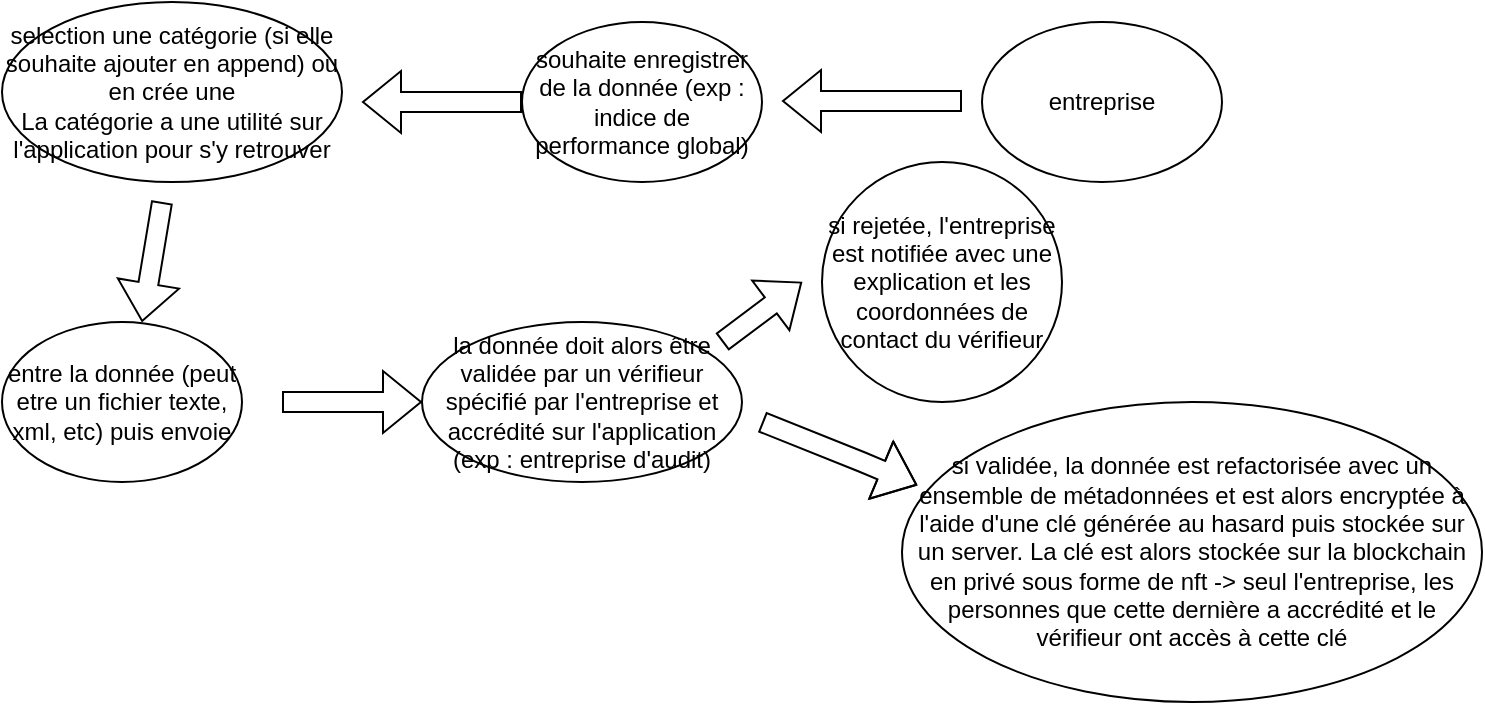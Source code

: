 <mxfile version="27.0.5">
  <diagram name="Page-1" id="X9Ge4oZA_UkVIi6yfmRD">
    <mxGraphModel dx="786" dy="417" grid="1" gridSize="10" guides="1" tooltips="1" connect="1" arrows="1" fold="1" page="1" pageScale="1" pageWidth="827" pageHeight="1169" math="0" shadow="0">
      <root>
        <mxCell id="0" />
        <mxCell id="1" parent="0" />
        <mxCell id="aIzoLomIcetMJ4DEpjG2-3" value="souhaite enregistrer de la donnée (exp : indice de performance global)" style="ellipse;whiteSpace=wrap;html=1;" vertex="1" parent="1">
          <mxGeometry x="320" y="30" width="120" height="80" as="geometry" />
        </mxCell>
        <mxCell id="aIzoLomIcetMJ4DEpjG2-4" value="entreprise" style="ellipse;whiteSpace=wrap;html=1;" vertex="1" parent="1">
          <mxGeometry x="550" y="30" width="120" height="80" as="geometry" />
        </mxCell>
        <mxCell id="aIzoLomIcetMJ4DEpjG2-5" value="" style="shape=flexArrow;endArrow=classic;html=1;rounded=0;" edge="1" parent="1">
          <mxGeometry width="50" height="50" relative="1" as="geometry">
            <mxPoint x="540" y="69.5" as="sourcePoint" />
            <mxPoint x="450" y="69.5" as="targetPoint" />
          </mxGeometry>
        </mxCell>
        <mxCell id="aIzoLomIcetMJ4DEpjG2-6" value="la donnée doit alors être validée par un vérifieur spécifié par l&#39;entreprise et accrédité sur l&#39;application (exp : entreprise d&#39;audit)" style="ellipse;whiteSpace=wrap;html=1;" vertex="1" parent="1">
          <mxGeometry x="270" y="180" width="160" height="80" as="geometry" />
        </mxCell>
        <mxCell id="aIzoLomIcetMJ4DEpjG2-7" value="si validée, la donnée est refactorisée avec un ensemble de métadonnées et est alors encryptée à l&#39;aide d&#39;une clé générée au hasard puis stockée sur un server. La clé est alors stockée sur la blockchain en privé sous forme de nft -&amp;gt; seul l&#39;entreprise, les personnes que cette dernière a accrédité et le vérifieur ont accès à cette clé" style="ellipse;whiteSpace=wrap;html=1;" vertex="1" parent="1">
          <mxGeometry x="510" y="220" width="290" height="150" as="geometry" />
        </mxCell>
        <mxCell id="aIzoLomIcetMJ4DEpjG2-8" value="" style="shape=flexArrow;endArrow=classic;html=1;rounded=0;exitX=0;exitY=0.5;exitDx=0;exitDy=0;" edge="1" parent="1" source="aIzoLomIcetMJ4DEpjG2-3">
          <mxGeometry width="50" height="50" relative="1" as="geometry">
            <mxPoint x="200" y="90" as="sourcePoint" />
            <mxPoint x="240" y="70" as="targetPoint" />
          </mxGeometry>
        </mxCell>
        <mxCell id="aIzoLomIcetMJ4DEpjG2-9" value="selection une catégorie (si elle souhaite ajouter en append) ou en crée une&lt;div&gt;La catégorie a une utilité sur l&#39;application pour s&#39;y retrouver&lt;/div&gt;" style="ellipse;whiteSpace=wrap;html=1;" vertex="1" parent="1">
          <mxGeometry x="60" y="20" width="170" height="90" as="geometry" />
        </mxCell>
        <mxCell id="aIzoLomIcetMJ4DEpjG2-10" value="" style="shape=flexArrow;endArrow=classic;html=1;rounded=0;" edge="1" parent="1">
          <mxGeometry width="50" height="50" relative="1" as="geometry">
            <mxPoint x="140" y="120" as="sourcePoint" />
            <mxPoint x="130" y="180" as="targetPoint" />
          </mxGeometry>
        </mxCell>
        <mxCell id="aIzoLomIcetMJ4DEpjG2-11" value="entre la donnée (peut etre un fichier texte, xml, etc) puis envoie" style="ellipse;whiteSpace=wrap;html=1;" vertex="1" parent="1">
          <mxGeometry x="60" y="180" width="120" height="80" as="geometry" />
        </mxCell>
        <mxCell id="aIzoLomIcetMJ4DEpjG2-12" value="" style="shape=flexArrow;endArrow=classic;html=1;rounded=0;" edge="1" parent="1">
          <mxGeometry width="50" height="50" relative="1" as="geometry">
            <mxPoint x="200" y="220" as="sourcePoint" />
            <mxPoint x="270" y="220" as="targetPoint" />
          </mxGeometry>
        </mxCell>
        <mxCell id="aIzoLomIcetMJ4DEpjG2-14" value="" style="shape=flexArrow;endArrow=classic;html=1;rounded=0;" edge="1" parent="1">
          <mxGeometry width="50" height="50" relative="1" as="geometry">
            <mxPoint x="440" y="230" as="sourcePoint" />
            <mxPoint x="517.626" y="261.592" as="targetPoint" />
            <Array as="points">
              <mxPoint x="490" y="250" />
            </Array>
          </mxGeometry>
        </mxCell>
        <mxCell id="aIzoLomIcetMJ4DEpjG2-15" value="" style="shape=flexArrow;endArrow=classic;html=1;rounded=0;" edge="1" parent="1">
          <mxGeometry width="50" height="50" relative="1" as="geometry">
            <mxPoint x="420" y="190" as="sourcePoint" />
            <mxPoint x="460" y="160" as="targetPoint" />
          </mxGeometry>
        </mxCell>
        <mxCell id="aIzoLomIcetMJ4DEpjG2-16" value="si rejetée, l&#39;entreprise est notifiée avec une explication et les coordonnées de contact du vérifieur" style="ellipse;whiteSpace=wrap;html=1;aspect=fixed;" vertex="1" parent="1">
          <mxGeometry x="470" y="100" width="120" height="120" as="geometry" />
        </mxCell>
      </root>
    </mxGraphModel>
  </diagram>
</mxfile>
